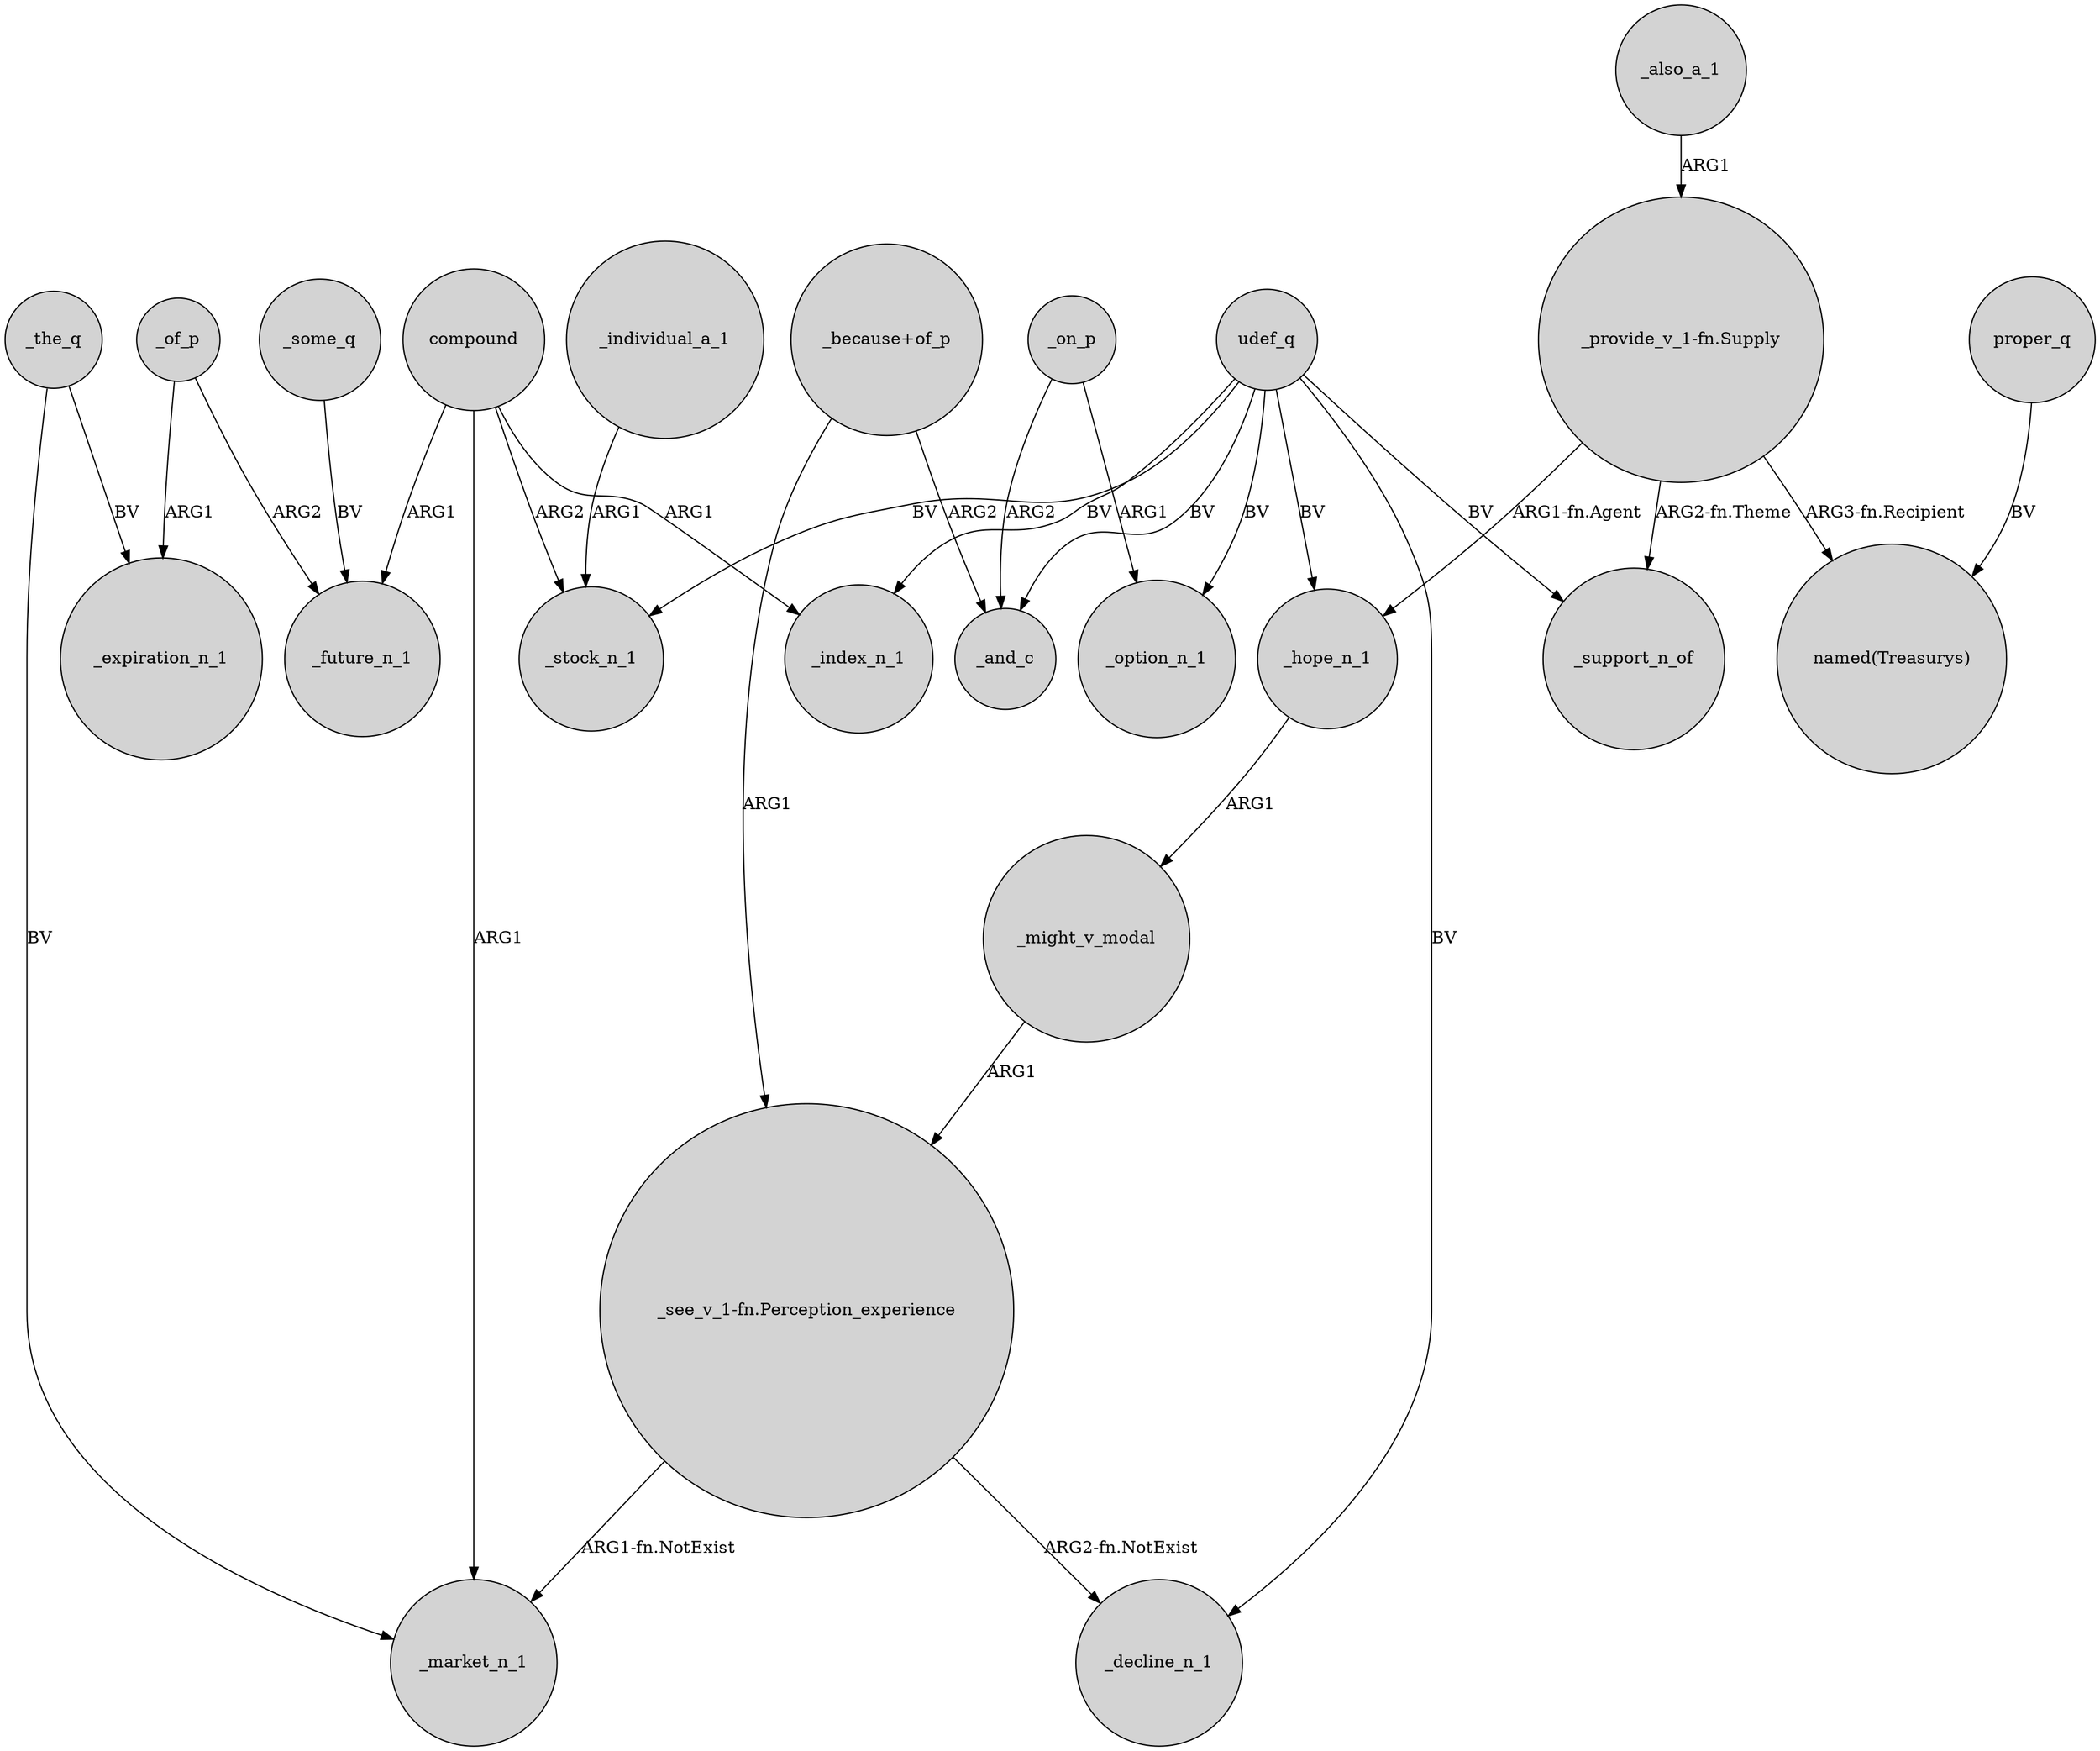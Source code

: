 digraph {
	node [shape=circle style=filled]
	"_see_v_1-fn.Perception_experience" -> _market_n_1 [label="ARG1-fn.NotExist"]
	_some_q -> _future_n_1 [label=BV]
	compound -> _future_n_1 [label=ARG1]
	"_see_v_1-fn.Perception_experience" -> _decline_n_1 [label="ARG2-fn.NotExist"]
	udef_q -> _option_n_1 [label=BV]
	_individual_a_1 -> _stock_n_1 [label=ARG1]
	"_because+of_p" -> "_see_v_1-fn.Perception_experience" [label=ARG1]
	"_provide_v_1-fn.Supply" -> _hope_n_1 [label="ARG1-fn.Agent"]
	_of_p -> _future_n_1 [label=ARG2]
	"_because+of_p" -> _and_c [label=ARG2]
	_the_q -> _expiration_n_1 [label=BV]
	udef_q -> _index_n_1 [label=BV]
	"_provide_v_1-fn.Supply" -> "named(Treasurys)" [label="ARG3-fn.Recipient"]
	_on_p -> _option_n_1 [label=ARG1]
	compound -> _stock_n_1 [label=ARG2]
	udef_q -> _stock_n_1 [label=BV]
	_hope_n_1 -> _might_v_modal [label=ARG1]
	udef_q -> _decline_n_1 [label=BV]
	udef_q -> _hope_n_1 [label=BV]
	udef_q -> _support_n_of [label=BV]
	_on_p -> _and_c [label=ARG2]
	"_provide_v_1-fn.Supply" -> _support_n_of [label="ARG2-fn.Theme"]
	_of_p -> _expiration_n_1 [label=ARG1]
	compound -> _market_n_1 [label=ARG1]
	_also_a_1 -> "_provide_v_1-fn.Supply" [label=ARG1]
	_the_q -> _market_n_1 [label=BV]
	udef_q -> _and_c [label=BV]
	proper_q -> "named(Treasurys)" [label=BV]
	compound -> _index_n_1 [label=ARG1]
	_might_v_modal -> "_see_v_1-fn.Perception_experience" [label=ARG1]
}
